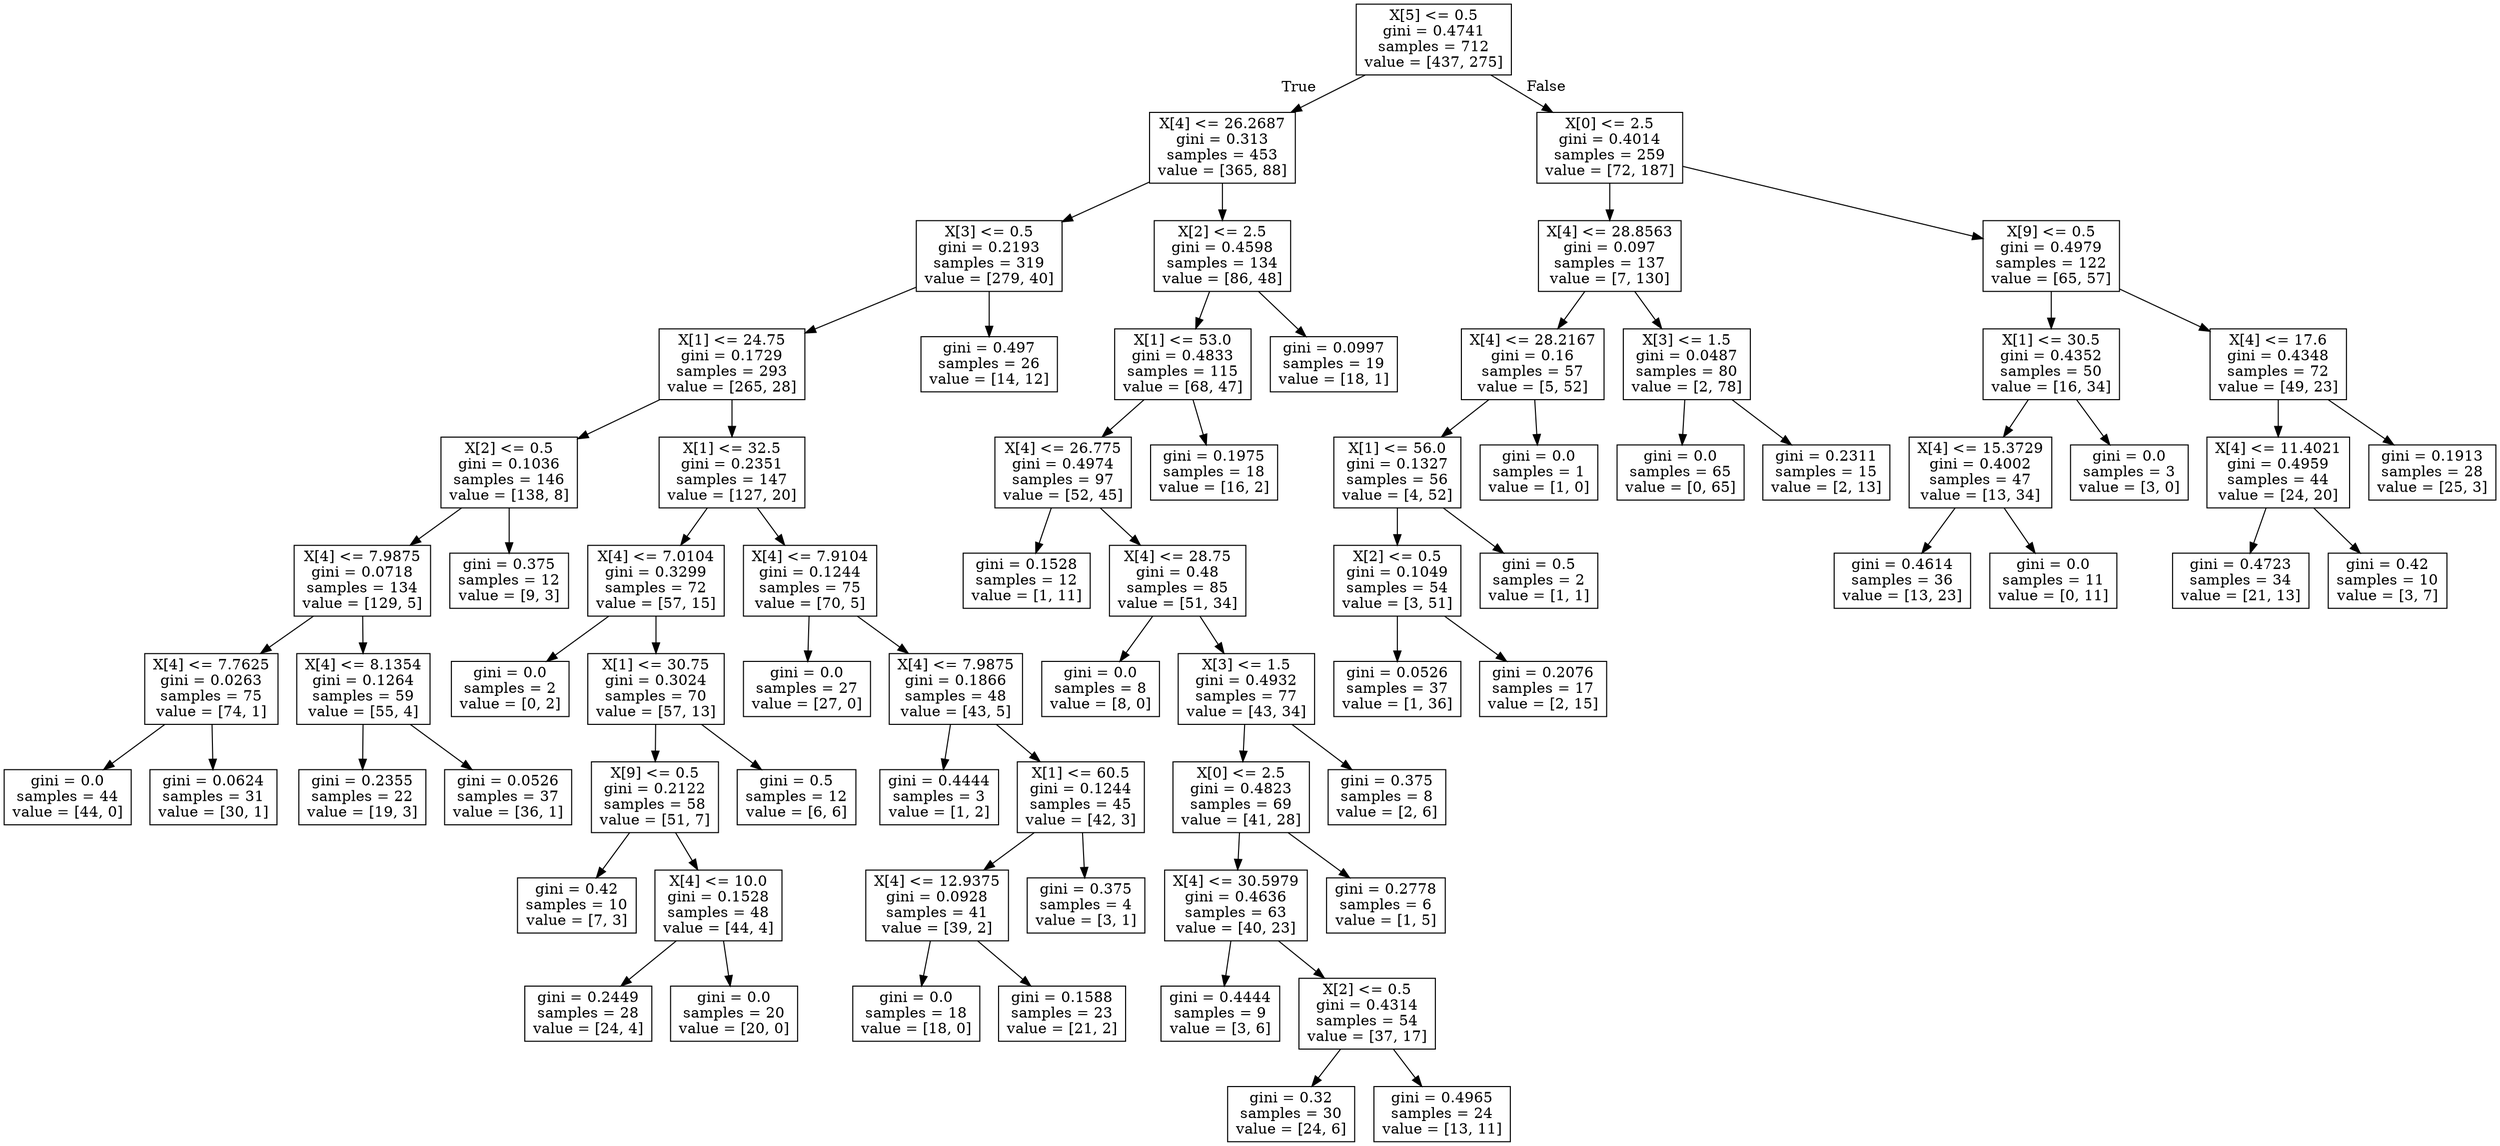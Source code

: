 digraph Tree {
node [shape=box] ;
0 [label="X[5] <= 0.5\ngini = 0.4741\nsamples = 712\nvalue = [437, 275]"] ;
1 [label="X[4] <= 26.2687\ngini = 0.313\nsamples = 453\nvalue = [365, 88]"] ;
0 -> 1 [labeldistance=2.5, labelangle=45, headlabel="True"] ;
2 [label="X[3] <= 0.5\ngini = 0.2193\nsamples = 319\nvalue = [279, 40]"] ;
1 -> 2 ;
3 [label="X[1] <= 24.75\ngini = 0.1729\nsamples = 293\nvalue = [265, 28]"] ;
2 -> 3 ;
4 [label="X[2] <= 0.5\ngini = 0.1036\nsamples = 146\nvalue = [138, 8]"] ;
3 -> 4 ;
5 [label="X[4] <= 7.9875\ngini = 0.0718\nsamples = 134\nvalue = [129, 5]"] ;
4 -> 5 ;
6 [label="X[4] <= 7.7625\ngini = 0.0263\nsamples = 75\nvalue = [74, 1]"] ;
5 -> 6 ;
7 [label="gini = 0.0\nsamples = 44\nvalue = [44, 0]"] ;
6 -> 7 ;
8 [label="gini = 0.0624\nsamples = 31\nvalue = [30, 1]"] ;
6 -> 8 ;
9 [label="X[4] <= 8.1354\ngini = 0.1264\nsamples = 59\nvalue = [55, 4]"] ;
5 -> 9 ;
10 [label="gini = 0.2355\nsamples = 22\nvalue = [19, 3]"] ;
9 -> 10 ;
11 [label="gini = 0.0526\nsamples = 37\nvalue = [36, 1]"] ;
9 -> 11 ;
12 [label="gini = 0.375\nsamples = 12\nvalue = [9, 3]"] ;
4 -> 12 ;
13 [label="X[1] <= 32.5\ngini = 0.2351\nsamples = 147\nvalue = [127, 20]"] ;
3 -> 13 ;
14 [label="X[4] <= 7.0104\ngini = 0.3299\nsamples = 72\nvalue = [57, 15]"] ;
13 -> 14 ;
15 [label="gini = 0.0\nsamples = 2\nvalue = [0, 2]"] ;
14 -> 15 ;
16 [label="X[1] <= 30.75\ngini = 0.3024\nsamples = 70\nvalue = [57, 13]"] ;
14 -> 16 ;
17 [label="X[9] <= 0.5\ngini = 0.2122\nsamples = 58\nvalue = [51, 7]"] ;
16 -> 17 ;
18 [label="gini = 0.42\nsamples = 10\nvalue = [7, 3]"] ;
17 -> 18 ;
19 [label="X[4] <= 10.0\ngini = 0.1528\nsamples = 48\nvalue = [44, 4]"] ;
17 -> 19 ;
20 [label="gini = 0.2449\nsamples = 28\nvalue = [24, 4]"] ;
19 -> 20 ;
21 [label="gini = 0.0\nsamples = 20\nvalue = [20, 0]"] ;
19 -> 21 ;
22 [label="gini = 0.5\nsamples = 12\nvalue = [6, 6]"] ;
16 -> 22 ;
23 [label="X[4] <= 7.9104\ngini = 0.1244\nsamples = 75\nvalue = [70, 5]"] ;
13 -> 23 ;
24 [label="gini = 0.0\nsamples = 27\nvalue = [27, 0]"] ;
23 -> 24 ;
25 [label="X[4] <= 7.9875\ngini = 0.1866\nsamples = 48\nvalue = [43, 5]"] ;
23 -> 25 ;
26 [label="gini = 0.4444\nsamples = 3\nvalue = [1, 2]"] ;
25 -> 26 ;
27 [label="X[1] <= 60.5\ngini = 0.1244\nsamples = 45\nvalue = [42, 3]"] ;
25 -> 27 ;
28 [label="X[4] <= 12.9375\ngini = 0.0928\nsamples = 41\nvalue = [39, 2]"] ;
27 -> 28 ;
29 [label="gini = 0.0\nsamples = 18\nvalue = [18, 0]"] ;
28 -> 29 ;
30 [label="gini = 0.1588\nsamples = 23\nvalue = [21, 2]"] ;
28 -> 30 ;
31 [label="gini = 0.375\nsamples = 4\nvalue = [3, 1]"] ;
27 -> 31 ;
32 [label="gini = 0.497\nsamples = 26\nvalue = [14, 12]"] ;
2 -> 32 ;
33 [label="X[2] <= 2.5\ngini = 0.4598\nsamples = 134\nvalue = [86, 48]"] ;
1 -> 33 ;
34 [label="X[1] <= 53.0\ngini = 0.4833\nsamples = 115\nvalue = [68, 47]"] ;
33 -> 34 ;
35 [label="X[4] <= 26.775\ngini = 0.4974\nsamples = 97\nvalue = [52, 45]"] ;
34 -> 35 ;
36 [label="gini = 0.1528\nsamples = 12\nvalue = [1, 11]"] ;
35 -> 36 ;
37 [label="X[4] <= 28.75\ngini = 0.48\nsamples = 85\nvalue = [51, 34]"] ;
35 -> 37 ;
38 [label="gini = 0.0\nsamples = 8\nvalue = [8, 0]"] ;
37 -> 38 ;
39 [label="X[3] <= 1.5\ngini = 0.4932\nsamples = 77\nvalue = [43, 34]"] ;
37 -> 39 ;
40 [label="X[0] <= 2.5\ngini = 0.4823\nsamples = 69\nvalue = [41, 28]"] ;
39 -> 40 ;
41 [label="X[4] <= 30.5979\ngini = 0.4636\nsamples = 63\nvalue = [40, 23]"] ;
40 -> 41 ;
42 [label="gini = 0.4444\nsamples = 9\nvalue = [3, 6]"] ;
41 -> 42 ;
43 [label="X[2] <= 0.5\ngini = 0.4314\nsamples = 54\nvalue = [37, 17]"] ;
41 -> 43 ;
44 [label="gini = 0.32\nsamples = 30\nvalue = [24, 6]"] ;
43 -> 44 ;
45 [label="gini = 0.4965\nsamples = 24\nvalue = [13, 11]"] ;
43 -> 45 ;
46 [label="gini = 0.2778\nsamples = 6\nvalue = [1, 5]"] ;
40 -> 46 ;
47 [label="gini = 0.375\nsamples = 8\nvalue = [2, 6]"] ;
39 -> 47 ;
48 [label="gini = 0.1975\nsamples = 18\nvalue = [16, 2]"] ;
34 -> 48 ;
49 [label="gini = 0.0997\nsamples = 19\nvalue = [18, 1]"] ;
33 -> 49 ;
50 [label="X[0] <= 2.5\ngini = 0.4014\nsamples = 259\nvalue = [72, 187]"] ;
0 -> 50 [labeldistance=2.5, labelangle=-45, headlabel="False"] ;
51 [label="X[4] <= 28.8563\ngini = 0.097\nsamples = 137\nvalue = [7, 130]"] ;
50 -> 51 ;
52 [label="X[4] <= 28.2167\ngini = 0.16\nsamples = 57\nvalue = [5, 52]"] ;
51 -> 52 ;
53 [label="X[1] <= 56.0\ngini = 0.1327\nsamples = 56\nvalue = [4, 52]"] ;
52 -> 53 ;
54 [label="X[2] <= 0.5\ngini = 0.1049\nsamples = 54\nvalue = [3, 51]"] ;
53 -> 54 ;
55 [label="gini = 0.0526\nsamples = 37\nvalue = [1, 36]"] ;
54 -> 55 ;
56 [label="gini = 0.2076\nsamples = 17\nvalue = [2, 15]"] ;
54 -> 56 ;
57 [label="gini = 0.5\nsamples = 2\nvalue = [1, 1]"] ;
53 -> 57 ;
58 [label="gini = 0.0\nsamples = 1\nvalue = [1, 0]"] ;
52 -> 58 ;
59 [label="X[3] <= 1.5\ngini = 0.0487\nsamples = 80\nvalue = [2, 78]"] ;
51 -> 59 ;
60 [label="gini = 0.0\nsamples = 65\nvalue = [0, 65]"] ;
59 -> 60 ;
61 [label="gini = 0.2311\nsamples = 15\nvalue = [2, 13]"] ;
59 -> 61 ;
62 [label="X[9] <= 0.5\ngini = 0.4979\nsamples = 122\nvalue = [65, 57]"] ;
50 -> 62 ;
63 [label="X[1] <= 30.5\ngini = 0.4352\nsamples = 50\nvalue = [16, 34]"] ;
62 -> 63 ;
64 [label="X[4] <= 15.3729\ngini = 0.4002\nsamples = 47\nvalue = [13, 34]"] ;
63 -> 64 ;
65 [label="gini = 0.4614\nsamples = 36\nvalue = [13, 23]"] ;
64 -> 65 ;
66 [label="gini = 0.0\nsamples = 11\nvalue = [0, 11]"] ;
64 -> 66 ;
67 [label="gini = 0.0\nsamples = 3\nvalue = [3, 0]"] ;
63 -> 67 ;
68 [label="X[4] <= 17.6\ngini = 0.4348\nsamples = 72\nvalue = [49, 23]"] ;
62 -> 68 ;
69 [label="X[4] <= 11.4021\ngini = 0.4959\nsamples = 44\nvalue = [24, 20]"] ;
68 -> 69 ;
70 [label="gini = 0.4723\nsamples = 34\nvalue = [21, 13]"] ;
69 -> 70 ;
71 [label="gini = 0.42\nsamples = 10\nvalue = [3, 7]"] ;
69 -> 71 ;
72 [label="gini = 0.1913\nsamples = 28\nvalue = [25, 3]"] ;
68 -> 72 ;
}
